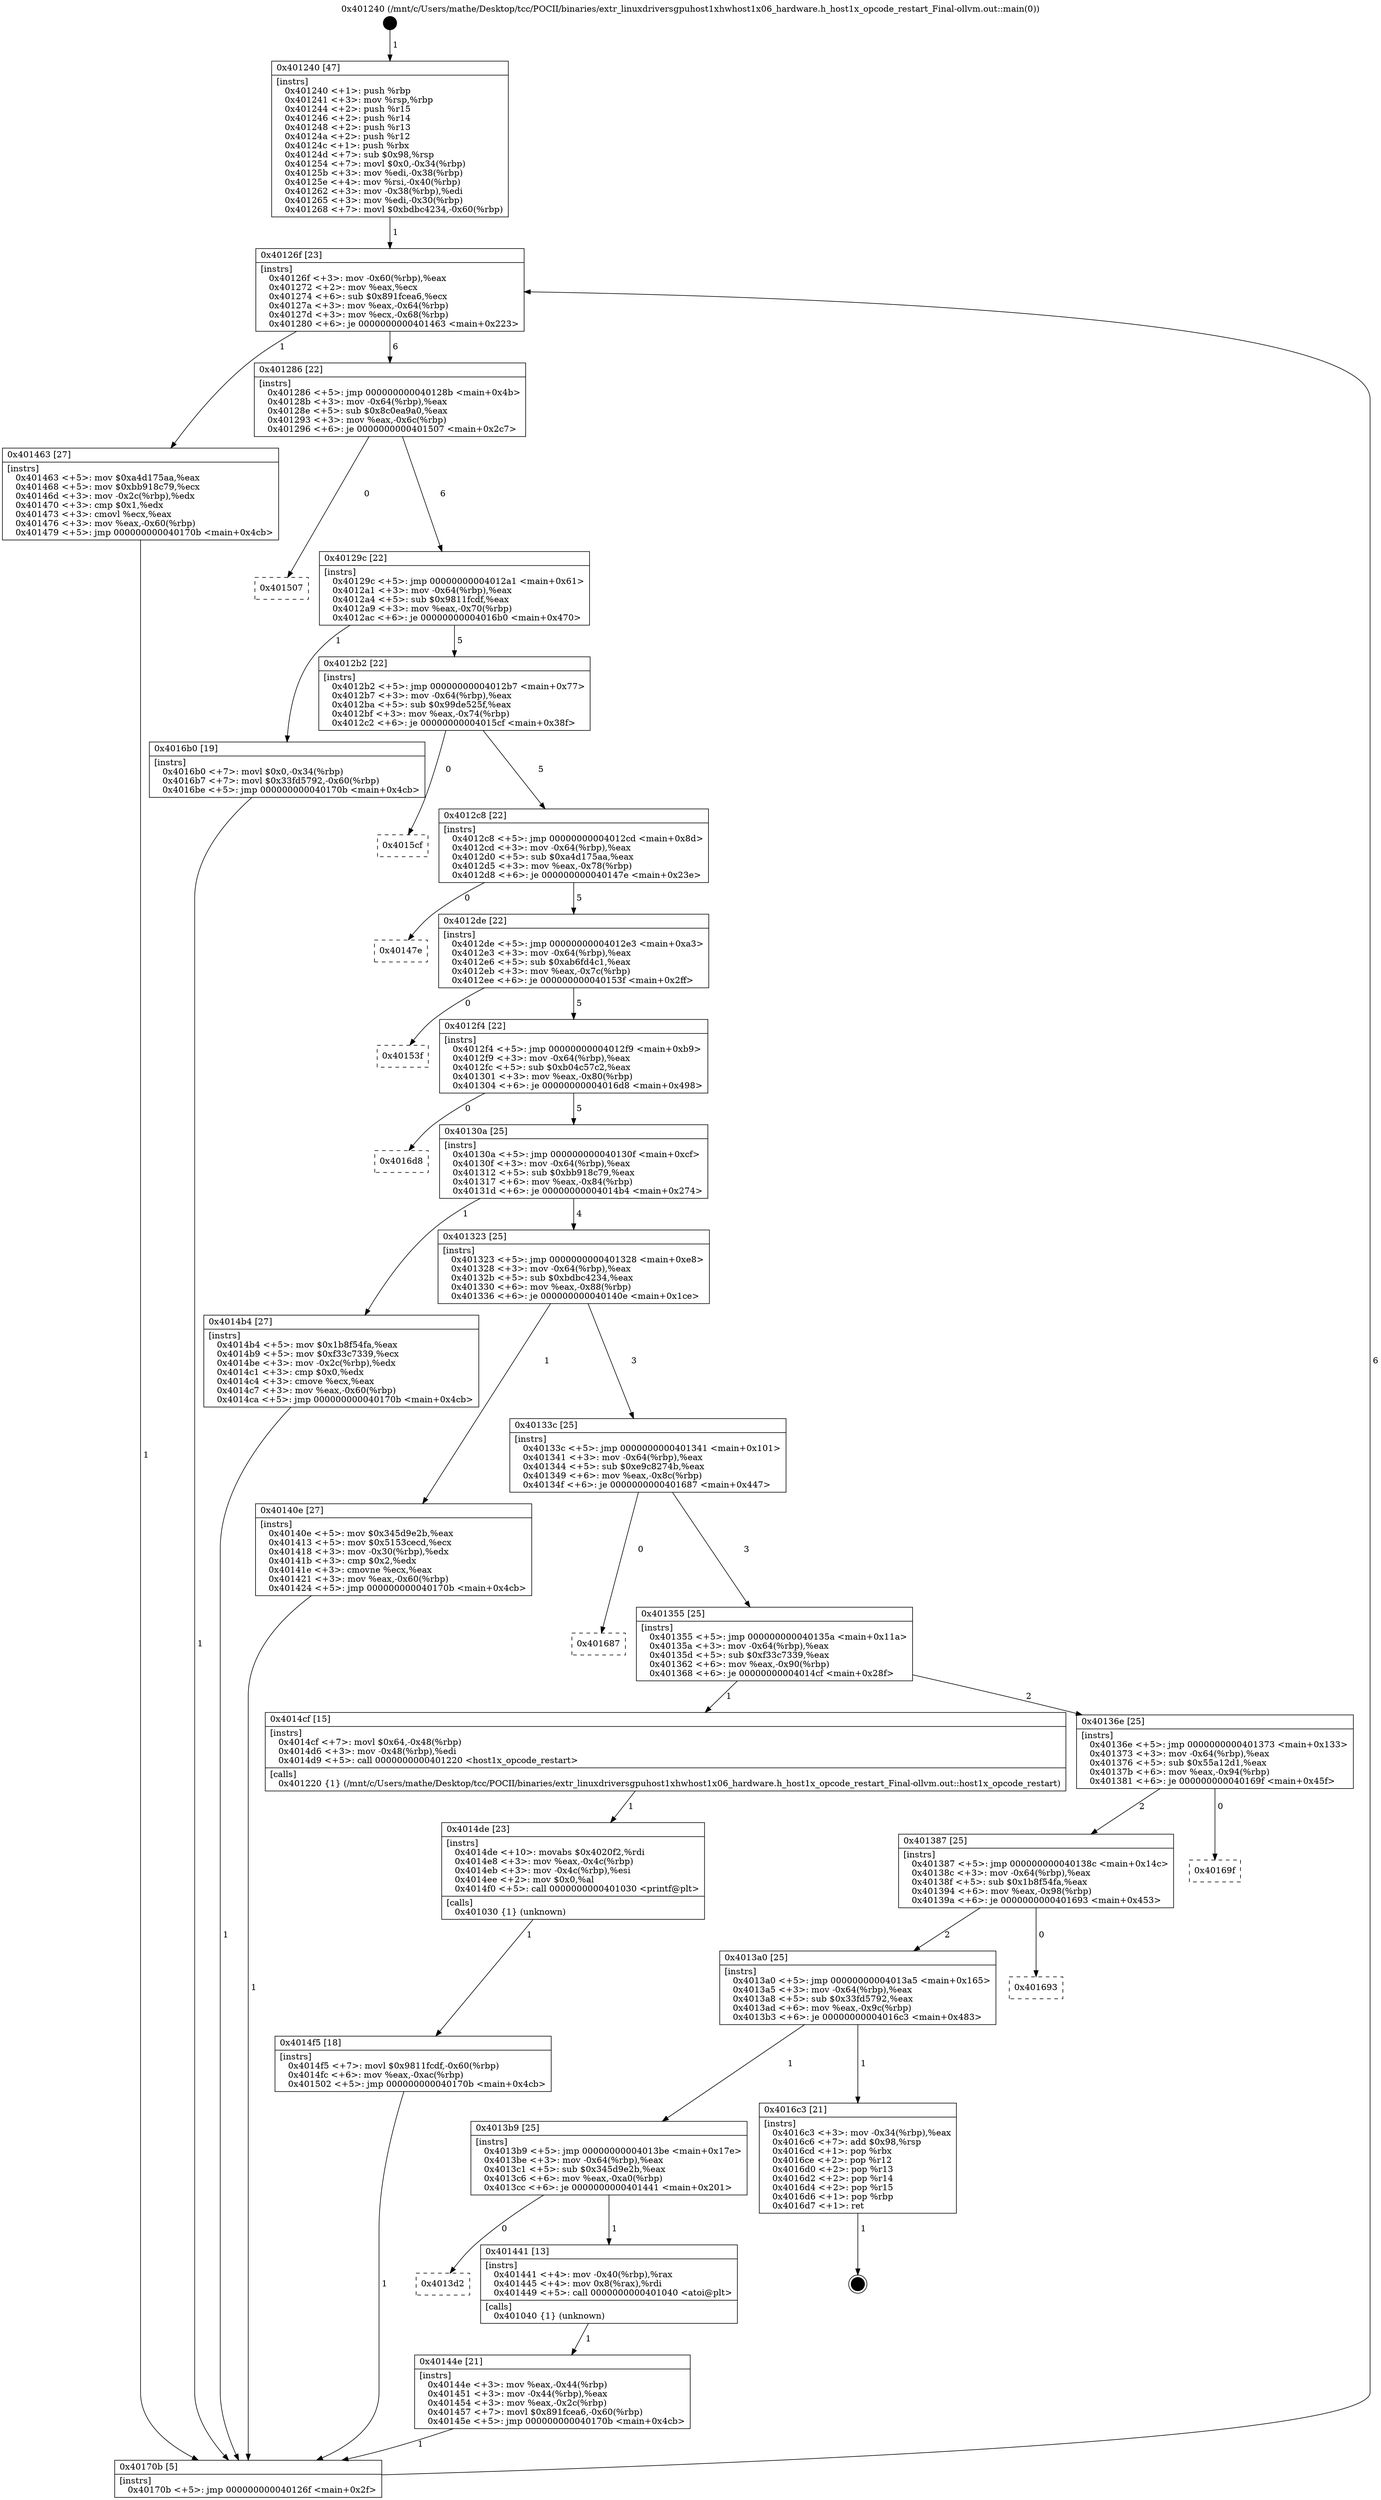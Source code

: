 digraph "0x401240" {
  label = "0x401240 (/mnt/c/Users/mathe/Desktop/tcc/POCII/binaries/extr_linuxdriversgpuhost1xhwhost1x06_hardware.h_host1x_opcode_restart_Final-ollvm.out::main(0))"
  labelloc = "t"
  node[shape=record]

  Entry [label="",width=0.3,height=0.3,shape=circle,fillcolor=black,style=filled]
  "0x40126f" [label="{
     0x40126f [23]\l
     | [instrs]\l
     &nbsp;&nbsp;0x40126f \<+3\>: mov -0x60(%rbp),%eax\l
     &nbsp;&nbsp;0x401272 \<+2\>: mov %eax,%ecx\l
     &nbsp;&nbsp;0x401274 \<+6\>: sub $0x891fcea6,%ecx\l
     &nbsp;&nbsp;0x40127a \<+3\>: mov %eax,-0x64(%rbp)\l
     &nbsp;&nbsp;0x40127d \<+3\>: mov %ecx,-0x68(%rbp)\l
     &nbsp;&nbsp;0x401280 \<+6\>: je 0000000000401463 \<main+0x223\>\l
  }"]
  "0x401463" [label="{
     0x401463 [27]\l
     | [instrs]\l
     &nbsp;&nbsp;0x401463 \<+5\>: mov $0xa4d175aa,%eax\l
     &nbsp;&nbsp;0x401468 \<+5\>: mov $0xbb918c79,%ecx\l
     &nbsp;&nbsp;0x40146d \<+3\>: mov -0x2c(%rbp),%edx\l
     &nbsp;&nbsp;0x401470 \<+3\>: cmp $0x1,%edx\l
     &nbsp;&nbsp;0x401473 \<+3\>: cmovl %ecx,%eax\l
     &nbsp;&nbsp;0x401476 \<+3\>: mov %eax,-0x60(%rbp)\l
     &nbsp;&nbsp;0x401479 \<+5\>: jmp 000000000040170b \<main+0x4cb\>\l
  }"]
  "0x401286" [label="{
     0x401286 [22]\l
     | [instrs]\l
     &nbsp;&nbsp;0x401286 \<+5\>: jmp 000000000040128b \<main+0x4b\>\l
     &nbsp;&nbsp;0x40128b \<+3\>: mov -0x64(%rbp),%eax\l
     &nbsp;&nbsp;0x40128e \<+5\>: sub $0x8c0ea9a0,%eax\l
     &nbsp;&nbsp;0x401293 \<+3\>: mov %eax,-0x6c(%rbp)\l
     &nbsp;&nbsp;0x401296 \<+6\>: je 0000000000401507 \<main+0x2c7\>\l
  }"]
  Exit [label="",width=0.3,height=0.3,shape=circle,fillcolor=black,style=filled,peripheries=2]
  "0x401507" [label="{
     0x401507\l
  }", style=dashed]
  "0x40129c" [label="{
     0x40129c [22]\l
     | [instrs]\l
     &nbsp;&nbsp;0x40129c \<+5\>: jmp 00000000004012a1 \<main+0x61\>\l
     &nbsp;&nbsp;0x4012a1 \<+3\>: mov -0x64(%rbp),%eax\l
     &nbsp;&nbsp;0x4012a4 \<+5\>: sub $0x9811fcdf,%eax\l
     &nbsp;&nbsp;0x4012a9 \<+3\>: mov %eax,-0x70(%rbp)\l
     &nbsp;&nbsp;0x4012ac \<+6\>: je 00000000004016b0 \<main+0x470\>\l
  }"]
  "0x4014f5" [label="{
     0x4014f5 [18]\l
     | [instrs]\l
     &nbsp;&nbsp;0x4014f5 \<+7\>: movl $0x9811fcdf,-0x60(%rbp)\l
     &nbsp;&nbsp;0x4014fc \<+6\>: mov %eax,-0xac(%rbp)\l
     &nbsp;&nbsp;0x401502 \<+5\>: jmp 000000000040170b \<main+0x4cb\>\l
  }"]
  "0x4016b0" [label="{
     0x4016b0 [19]\l
     | [instrs]\l
     &nbsp;&nbsp;0x4016b0 \<+7\>: movl $0x0,-0x34(%rbp)\l
     &nbsp;&nbsp;0x4016b7 \<+7\>: movl $0x33fd5792,-0x60(%rbp)\l
     &nbsp;&nbsp;0x4016be \<+5\>: jmp 000000000040170b \<main+0x4cb\>\l
  }"]
  "0x4012b2" [label="{
     0x4012b2 [22]\l
     | [instrs]\l
     &nbsp;&nbsp;0x4012b2 \<+5\>: jmp 00000000004012b7 \<main+0x77\>\l
     &nbsp;&nbsp;0x4012b7 \<+3\>: mov -0x64(%rbp),%eax\l
     &nbsp;&nbsp;0x4012ba \<+5\>: sub $0x99de525f,%eax\l
     &nbsp;&nbsp;0x4012bf \<+3\>: mov %eax,-0x74(%rbp)\l
     &nbsp;&nbsp;0x4012c2 \<+6\>: je 00000000004015cf \<main+0x38f\>\l
  }"]
  "0x4014de" [label="{
     0x4014de [23]\l
     | [instrs]\l
     &nbsp;&nbsp;0x4014de \<+10\>: movabs $0x4020f2,%rdi\l
     &nbsp;&nbsp;0x4014e8 \<+3\>: mov %eax,-0x4c(%rbp)\l
     &nbsp;&nbsp;0x4014eb \<+3\>: mov -0x4c(%rbp),%esi\l
     &nbsp;&nbsp;0x4014ee \<+2\>: mov $0x0,%al\l
     &nbsp;&nbsp;0x4014f0 \<+5\>: call 0000000000401030 \<printf@plt\>\l
     | [calls]\l
     &nbsp;&nbsp;0x401030 \{1\} (unknown)\l
  }"]
  "0x4015cf" [label="{
     0x4015cf\l
  }", style=dashed]
  "0x4012c8" [label="{
     0x4012c8 [22]\l
     | [instrs]\l
     &nbsp;&nbsp;0x4012c8 \<+5\>: jmp 00000000004012cd \<main+0x8d\>\l
     &nbsp;&nbsp;0x4012cd \<+3\>: mov -0x64(%rbp),%eax\l
     &nbsp;&nbsp;0x4012d0 \<+5\>: sub $0xa4d175aa,%eax\l
     &nbsp;&nbsp;0x4012d5 \<+3\>: mov %eax,-0x78(%rbp)\l
     &nbsp;&nbsp;0x4012d8 \<+6\>: je 000000000040147e \<main+0x23e\>\l
  }"]
  "0x40144e" [label="{
     0x40144e [21]\l
     | [instrs]\l
     &nbsp;&nbsp;0x40144e \<+3\>: mov %eax,-0x44(%rbp)\l
     &nbsp;&nbsp;0x401451 \<+3\>: mov -0x44(%rbp),%eax\l
     &nbsp;&nbsp;0x401454 \<+3\>: mov %eax,-0x2c(%rbp)\l
     &nbsp;&nbsp;0x401457 \<+7\>: movl $0x891fcea6,-0x60(%rbp)\l
     &nbsp;&nbsp;0x40145e \<+5\>: jmp 000000000040170b \<main+0x4cb\>\l
  }"]
  "0x40147e" [label="{
     0x40147e\l
  }", style=dashed]
  "0x4012de" [label="{
     0x4012de [22]\l
     | [instrs]\l
     &nbsp;&nbsp;0x4012de \<+5\>: jmp 00000000004012e3 \<main+0xa3\>\l
     &nbsp;&nbsp;0x4012e3 \<+3\>: mov -0x64(%rbp),%eax\l
     &nbsp;&nbsp;0x4012e6 \<+5\>: sub $0xab6fd4c1,%eax\l
     &nbsp;&nbsp;0x4012eb \<+3\>: mov %eax,-0x7c(%rbp)\l
     &nbsp;&nbsp;0x4012ee \<+6\>: je 000000000040153f \<main+0x2ff\>\l
  }"]
  "0x4013d2" [label="{
     0x4013d2\l
  }", style=dashed]
  "0x40153f" [label="{
     0x40153f\l
  }", style=dashed]
  "0x4012f4" [label="{
     0x4012f4 [22]\l
     | [instrs]\l
     &nbsp;&nbsp;0x4012f4 \<+5\>: jmp 00000000004012f9 \<main+0xb9\>\l
     &nbsp;&nbsp;0x4012f9 \<+3\>: mov -0x64(%rbp),%eax\l
     &nbsp;&nbsp;0x4012fc \<+5\>: sub $0xb04c57c2,%eax\l
     &nbsp;&nbsp;0x401301 \<+3\>: mov %eax,-0x80(%rbp)\l
     &nbsp;&nbsp;0x401304 \<+6\>: je 00000000004016d8 \<main+0x498\>\l
  }"]
  "0x401441" [label="{
     0x401441 [13]\l
     | [instrs]\l
     &nbsp;&nbsp;0x401441 \<+4\>: mov -0x40(%rbp),%rax\l
     &nbsp;&nbsp;0x401445 \<+4\>: mov 0x8(%rax),%rdi\l
     &nbsp;&nbsp;0x401449 \<+5\>: call 0000000000401040 \<atoi@plt\>\l
     | [calls]\l
     &nbsp;&nbsp;0x401040 \{1\} (unknown)\l
  }"]
  "0x4016d8" [label="{
     0x4016d8\l
  }", style=dashed]
  "0x40130a" [label="{
     0x40130a [25]\l
     | [instrs]\l
     &nbsp;&nbsp;0x40130a \<+5\>: jmp 000000000040130f \<main+0xcf\>\l
     &nbsp;&nbsp;0x40130f \<+3\>: mov -0x64(%rbp),%eax\l
     &nbsp;&nbsp;0x401312 \<+5\>: sub $0xbb918c79,%eax\l
     &nbsp;&nbsp;0x401317 \<+6\>: mov %eax,-0x84(%rbp)\l
     &nbsp;&nbsp;0x40131d \<+6\>: je 00000000004014b4 \<main+0x274\>\l
  }"]
  "0x4013b9" [label="{
     0x4013b9 [25]\l
     | [instrs]\l
     &nbsp;&nbsp;0x4013b9 \<+5\>: jmp 00000000004013be \<main+0x17e\>\l
     &nbsp;&nbsp;0x4013be \<+3\>: mov -0x64(%rbp),%eax\l
     &nbsp;&nbsp;0x4013c1 \<+5\>: sub $0x345d9e2b,%eax\l
     &nbsp;&nbsp;0x4013c6 \<+6\>: mov %eax,-0xa0(%rbp)\l
     &nbsp;&nbsp;0x4013cc \<+6\>: je 0000000000401441 \<main+0x201\>\l
  }"]
  "0x4014b4" [label="{
     0x4014b4 [27]\l
     | [instrs]\l
     &nbsp;&nbsp;0x4014b4 \<+5\>: mov $0x1b8f54fa,%eax\l
     &nbsp;&nbsp;0x4014b9 \<+5\>: mov $0xf33c7339,%ecx\l
     &nbsp;&nbsp;0x4014be \<+3\>: mov -0x2c(%rbp),%edx\l
     &nbsp;&nbsp;0x4014c1 \<+3\>: cmp $0x0,%edx\l
     &nbsp;&nbsp;0x4014c4 \<+3\>: cmove %ecx,%eax\l
     &nbsp;&nbsp;0x4014c7 \<+3\>: mov %eax,-0x60(%rbp)\l
     &nbsp;&nbsp;0x4014ca \<+5\>: jmp 000000000040170b \<main+0x4cb\>\l
  }"]
  "0x401323" [label="{
     0x401323 [25]\l
     | [instrs]\l
     &nbsp;&nbsp;0x401323 \<+5\>: jmp 0000000000401328 \<main+0xe8\>\l
     &nbsp;&nbsp;0x401328 \<+3\>: mov -0x64(%rbp),%eax\l
     &nbsp;&nbsp;0x40132b \<+5\>: sub $0xbdbc4234,%eax\l
     &nbsp;&nbsp;0x401330 \<+6\>: mov %eax,-0x88(%rbp)\l
     &nbsp;&nbsp;0x401336 \<+6\>: je 000000000040140e \<main+0x1ce\>\l
  }"]
  "0x4016c3" [label="{
     0x4016c3 [21]\l
     | [instrs]\l
     &nbsp;&nbsp;0x4016c3 \<+3\>: mov -0x34(%rbp),%eax\l
     &nbsp;&nbsp;0x4016c6 \<+7\>: add $0x98,%rsp\l
     &nbsp;&nbsp;0x4016cd \<+1\>: pop %rbx\l
     &nbsp;&nbsp;0x4016ce \<+2\>: pop %r12\l
     &nbsp;&nbsp;0x4016d0 \<+2\>: pop %r13\l
     &nbsp;&nbsp;0x4016d2 \<+2\>: pop %r14\l
     &nbsp;&nbsp;0x4016d4 \<+2\>: pop %r15\l
     &nbsp;&nbsp;0x4016d6 \<+1\>: pop %rbp\l
     &nbsp;&nbsp;0x4016d7 \<+1\>: ret\l
  }"]
  "0x40140e" [label="{
     0x40140e [27]\l
     | [instrs]\l
     &nbsp;&nbsp;0x40140e \<+5\>: mov $0x345d9e2b,%eax\l
     &nbsp;&nbsp;0x401413 \<+5\>: mov $0x5153cecd,%ecx\l
     &nbsp;&nbsp;0x401418 \<+3\>: mov -0x30(%rbp),%edx\l
     &nbsp;&nbsp;0x40141b \<+3\>: cmp $0x2,%edx\l
     &nbsp;&nbsp;0x40141e \<+3\>: cmovne %ecx,%eax\l
     &nbsp;&nbsp;0x401421 \<+3\>: mov %eax,-0x60(%rbp)\l
     &nbsp;&nbsp;0x401424 \<+5\>: jmp 000000000040170b \<main+0x4cb\>\l
  }"]
  "0x40133c" [label="{
     0x40133c [25]\l
     | [instrs]\l
     &nbsp;&nbsp;0x40133c \<+5\>: jmp 0000000000401341 \<main+0x101\>\l
     &nbsp;&nbsp;0x401341 \<+3\>: mov -0x64(%rbp),%eax\l
     &nbsp;&nbsp;0x401344 \<+5\>: sub $0xe9c8274b,%eax\l
     &nbsp;&nbsp;0x401349 \<+6\>: mov %eax,-0x8c(%rbp)\l
     &nbsp;&nbsp;0x40134f \<+6\>: je 0000000000401687 \<main+0x447\>\l
  }"]
  "0x40170b" [label="{
     0x40170b [5]\l
     | [instrs]\l
     &nbsp;&nbsp;0x40170b \<+5\>: jmp 000000000040126f \<main+0x2f\>\l
  }"]
  "0x401240" [label="{
     0x401240 [47]\l
     | [instrs]\l
     &nbsp;&nbsp;0x401240 \<+1\>: push %rbp\l
     &nbsp;&nbsp;0x401241 \<+3\>: mov %rsp,%rbp\l
     &nbsp;&nbsp;0x401244 \<+2\>: push %r15\l
     &nbsp;&nbsp;0x401246 \<+2\>: push %r14\l
     &nbsp;&nbsp;0x401248 \<+2\>: push %r13\l
     &nbsp;&nbsp;0x40124a \<+2\>: push %r12\l
     &nbsp;&nbsp;0x40124c \<+1\>: push %rbx\l
     &nbsp;&nbsp;0x40124d \<+7\>: sub $0x98,%rsp\l
     &nbsp;&nbsp;0x401254 \<+7\>: movl $0x0,-0x34(%rbp)\l
     &nbsp;&nbsp;0x40125b \<+3\>: mov %edi,-0x38(%rbp)\l
     &nbsp;&nbsp;0x40125e \<+4\>: mov %rsi,-0x40(%rbp)\l
     &nbsp;&nbsp;0x401262 \<+3\>: mov -0x38(%rbp),%edi\l
     &nbsp;&nbsp;0x401265 \<+3\>: mov %edi,-0x30(%rbp)\l
     &nbsp;&nbsp;0x401268 \<+7\>: movl $0xbdbc4234,-0x60(%rbp)\l
  }"]
  "0x4013a0" [label="{
     0x4013a0 [25]\l
     | [instrs]\l
     &nbsp;&nbsp;0x4013a0 \<+5\>: jmp 00000000004013a5 \<main+0x165\>\l
     &nbsp;&nbsp;0x4013a5 \<+3\>: mov -0x64(%rbp),%eax\l
     &nbsp;&nbsp;0x4013a8 \<+5\>: sub $0x33fd5792,%eax\l
     &nbsp;&nbsp;0x4013ad \<+6\>: mov %eax,-0x9c(%rbp)\l
     &nbsp;&nbsp;0x4013b3 \<+6\>: je 00000000004016c3 \<main+0x483\>\l
  }"]
  "0x401687" [label="{
     0x401687\l
  }", style=dashed]
  "0x401355" [label="{
     0x401355 [25]\l
     | [instrs]\l
     &nbsp;&nbsp;0x401355 \<+5\>: jmp 000000000040135a \<main+0x11a\>\l
     &nbsp;&nbsp;0x40135a \<+3\>: mov -0x64(%rbp),%eax\l
     &nbsp;&nbsp;0x40135d \<+5\>: sub $0xf33c7339,%eax\l
     &nbsp;&nbsp;0x401362 \<+6\>: mov %eax,-0x90(%rbp)\l
     &nbsp;&nbsp;0x401368 \<+6\>: je 00000000004014cf \<main+0x28f\>\l
  }"]
  "0x401693" [label="{
     0x401693\l
  }", style=dashed]
  "0x4014cf" [label="{
     0x4014cf [15]\l
     | [instrs]\l
     &nbsp;&nbsp;0x4014cf \<+7\>: movl $0x64,-0x48(%rbp)\l
     &nbsp;&nbsp;0x4014d6 \<+3\>: mov -0x48(%rbp),%edi\l
     &nbsp;&nbsp;0x4014d9 \<+5\>: call 0000000000401220 \<host1x_opcode_restart\>\l
     | [calls]\l
     &nbsp;&nbsp;0x401220 \{1\} (/mnt/c/Users/mathe/Desktop/tcc/POCII/binaries/extr_linuxdriversgpuhost1xhwhost1x06_hardware.h_host1x_opcode_restart_Final-ollvm.out::host1x_opcode_restart)\l
  }"]
  "0x40136e" [label="{
     0x40136e [25]\l
     | [instrs]\l
     &nbsp;&nbsp;0x40136e \<+5\>: jmp 0000000000401373 \<main+0x133\>\l
     &nbsp;&nbsp;0x401373 \<+3\>: mov -0x64(%rbp),%eax\l
     &nbsp;&nbsp;0x401376 \<+5\>: sub $0x55a12d1,%eax\l
     &nbsp;&nbsp;0x40137b \<+6\>: mov %eax,-0x94(%rbp)\l
     &nbsp;&nbsp;0x401381 \<+6\>: je 000000000040169f \<main+0x45f\>\l
  }"]
  "0x401387" [label="{
     0x401387 [25]\l
     | [instrs]\l
     &nbsp;&nbsp;0x401387 \<+5\>: jmp 000000000040138c \<main+0x14c\>\l
     &nbsp;&nbsp;0x40138c \<+3\>: mov -0x64(%rbp),%eax\l
     &nbsp;&nbsp;0x40138f \<+5\>: sub $0x1b8f54fa,%eax\l
     &nbsp;&nbsp;0x401394 \<+6\>: mov %eax,-0x98(%rbp)\l
     &nbsp;&nbsp;0x40139a \<+6\>: je 0000000000401693 \<main+0x453\>\l
  }"]
  "0x40169f" [label="{
     0x40169f\l
  }", style=dashed]
  Entry -> "0x401240" [label=" 1"]
  "0x40126f" -> "0x401463" [label=" 1"]
  "0x40126f" -> "0x401286" [label=" 6"]
  "0x4016c3" -> Exit [label=" 1"]
  "0x401286" -> "0x401507" [label=" 0"]
  "0x401286" -> "0x40129c" [label=" 6"]
  "0x4016b0" -> "0x40170b" [label=" 1"]
  "0x40129c" -> "0x4016b0" [label=" 1"]
  "0x40129c" -> "0x4012b2" [label=" 5"]
  "0x4014f5" -> "0x40170b" [label=" 1"]
  "0x4012b2" -> "0x4015cf" [label=" 0"]
  "0x4012b2" -> "0x4012c8" [label=" 5"]
  "0x4014de" -> "0x4014f5" [label=" 1"]
  "0x4012c8" -> "0x40147e" [label=" 0"]
  "0x4012c8" -> "0x4012de" [label=" 5"]
  "0x4014cf" -> "0x4014de" [label=" 1"]
  "0x4012de" -> "0x40153f" [label=" 0"]
  "0x4012de" -> "0x4012f4" [label=" 5"]
  "0x4014b4" -> "0x40170b" [label=" 1"]
  "0x4012f4" -> "0x4016d8" [label=" 0"]
  "0x4012f4" -> "0x40130a" [label=" 5"]
  "0x401463" -> "0x40170b" [label=" 1"]
  "0x40130a" -> "0x4014b4" [label=" 1"]
  "0x40130a" -> "0x401323" [label=" 4"]
  "0x401441" -> "0x40144e" [label=" 1"]
  "0x401323" -> "0x40140e" [label=" 1"]
  "0x401323" -> "0x40133c" [label=" 3"]
  "0x40140e" -> "0x40170b" [label=" 1"]
  "0x401240" -> "0x40126f" [label=" 1"]
  "0x40170b" -> "0x40126f" [label=" 6"]
  "0x4013b9" -> "0x4013d2" [label=" 0"]
  "0x40133c" -> "0x401687" [label=" 0"]
  "0x40133c" -> "0x401355" [label=" 3"]
  "0x40144e" -> "0x40170b" [label=" 1"]
  "0x401355" -> "0x4014cf" [label=" 1"]
  "0x401355" -> "0x40136e" [label=" 2"]
  "0x4013a0" -> "0x4013b9" [label=" 1"]
  "0x40136e" -> "0x40169f" [label=" 0"]
  "0x40136e" -> "0x401387" [label=" 2"]
  "0x4013a0" -> "0x4016c3" [label=" 1"]
  "0x401387" -> "0x401693" [label=" 0"]
  "0x401387" -> "0x4013a0" [label=" 2"]
  "0x4013b9" -> "0x401441" [label=" 1"]
}
